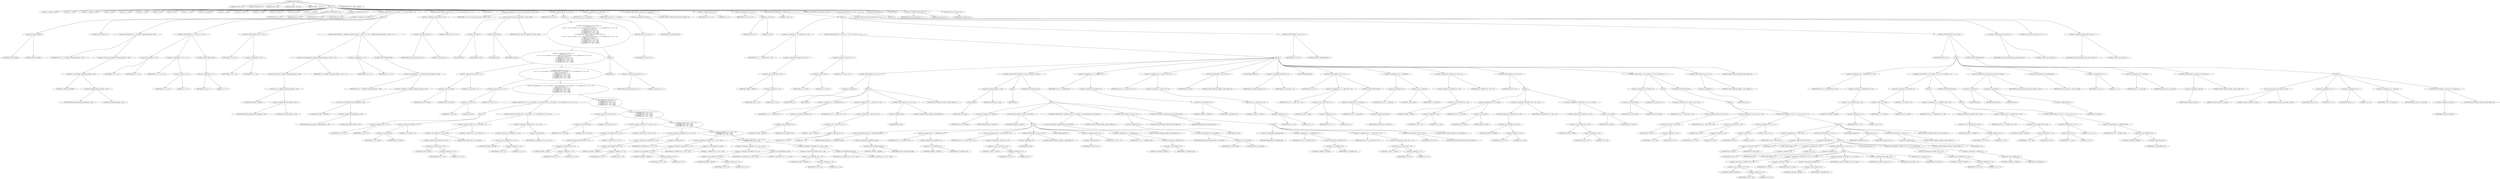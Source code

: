 digraph cache_insert {  
"1000117" [label = "(METHOD,cache_insert)" ]
"1000118" [label = "(PARAM,const char *a1)" ]
"1000119" [label = "(PARAM,_DWORD *a2)" ]
"1000120" [label = "(PARAM,time_t time1)" ]
"1000121" [label = "(PARAM,unsigned __int64 a4)" ]
"1000122" [label = "(PARAM,unsigned __int16 a5)" ]
"1000123" [label = "(BLOCK,,)" ]
"1000124" [label = "(LOCAL,v5: unsigned __int16)" ]
"1000125" [label = "(LOCAL,v10: __int16)" ]
"1000126" [label = "(LOCAL,v11: unsigned __int64)" ]
"1000127" [label = "(LOCAL,v12: bool)" ]
"1000128" [label = "(LOCAL,v13: __int64)" ]
"1000129" [label = "(LOCAL,v14: __int64)" ]
"1000130" [label = "(LOCAL,v15: int)" ]
"1000131" [label = "(LOCAL,v16: int)" ]
"1000132" [label = "(LOCAL,v17: __int16)" ]
"1000133" [label = "(LOCAL,v18: _QWORD *)" ]
"1000134" [label = "(LOCAL,v19: __int64)" ]
"1000135" [label = "(LOCAL,v20: __int64 *)" ]
"1000136" [label = "(LOCAL,v21: __int64)" ]
"1000137" [label = "(LOCAL,v23: __int64 *)" ]
"1000138" [label = "(LOCAL,v24: char *)" ]
"1000139" [label = "(LOCAL,v25: __int128)" ]
"1000140" [label = "(<operator>.assignment,v5 = a5)" ]
"1000141" [label = "(IDENTIFIER,v5,v5 = a5)" ]
"1000142" [label = "(IDENTIFIER,a5,v5 = a5)" ]
"1000143" [label = "(<operator>.assignment,v10 = a5)" ]
"1000144" [label = "(IDENTIFIER,v10,v10 = a5)" ]
"1000145" [label = "(IDENTIFIER,a5,v10 = a5)" ]
"1000146" [label = "(CONTROL_STRUCTURE,if ( (a5 & 0x980) != 0 ),if ( (a5 & 0x980) != 0 ))" ]
"1000147" [label = "(<operator>.notEquals,(a5 & 0x980) != 0)" ]
"1000148" [label = "(<operator>.and,a5 & 0x980)" ]
"1000149" [label = "(IDENTIFIER,a5,a5 & 0x980)" ]
"1000150" [label = "(LITERAL,0x980,a5 & 0x980)" ]
"1000151" [label = "(LITERAL,0,(a5 & 0x980) != 0)" ]
"1000152" [label = "(BLOCK,,)" ]
"1000153" [label = "(<operator>.assignment,v11 = *(_QWORD *)(dnsmasq_daemon + 456))" ]
"1000154" [label = "(IDENTIFIER,v11,v11 = *(_QWORD *)(dnsmasq_daemon + 456))" ]
"1000155" [label = "(<operator>.indirection,*(_QWORD *)(dnsmasq_daemon + 456))" ]
"1000156" [label = "(<operator>.cast,(_QWORD *)(dnsmasq_daemon + 456))" ]
"1000157" [label = "(UNKNOWN,_QWORD *,_QWORD *)" ]
"1000158" [label = "(<operator>.addition,dnsmasq_daemon + 456)" ]
"1000159" [label = "(IDENTIFIER,dnsmasq_daemon,dnsmasq_daemon + 456)" ]
"1000160" [label = "(LITERAL,456,dnsmasq_daemon + 456)" ]
"1000161" [label = "(CONTROL_STRUCTURE,if ( v11 < a4 ),if ( v11 < a4 ))" ]
"1000162" [label = "(<operator>.lessThan,v11 < a4)" ]
"1000163" [label = "(IDENTIFIER,v11,v11 < a4)" ]
"1000164" [label = "(IDENTIFIER,a4,v11 < a4)" ]
"1000165" [label = "(<operator>.assignment,v12 = v11 == 0)" ]
"1000166" [label = "(IDENTIFIER,v12,v12 = v11 == 0)" ]
"1000167" [label = "(<operator>.equals,v11 == 0)" ]
"1000168" [label = "(IDENTIFIER,v11,v11 == 0)" ]
"1000169" [label = "(LITERAL,0,v11 == 0)" ]
"1000170" [label = "(CONTROL_STRUCTURE,else,else)" ]
"1000171" [label = "(<operator>.assignment,v12 = 1)" ]
"1000172" [label = "(IDENTIFIER,v12,v12 = 1)" ]
"1000173" [label = "(LITERAL,1,v12 = 1)" ]
"1000174" [label = "(CONTROL_STRUCTURE,if ( v12 ),if ( v12 ))" ]
"1000175" [label = "(IDENTIFIER,v12,if ( v12 ))" ]
"1000176" [label = "(<operator>.assignment,v11 = a4)" ]
"1000177" [label = "(IDENTIFIER,v11,v11 = a4)" ]
"1000178" [label = "(IDENTIFIER,a4,v11 = a4)" ]
"1000179" [label = "(CONTROL_STRUCTURE,if ( *(_QWORD *)(dnsmasq_daemon + 448) <= v11 ),if ( *(_QWORD *)(dnsmasq_daemon + 448) <= v11 ))" ]
"1000180" [label = "(<operator>.lessEqualsThan,*(_QWORD *)(dnsmasq_daemon + 448) <= v11)" ]
"1000181" [label = "(<operator>.indirection,*(_QWORD *)(dnsmasq_daemon + 448))" ]
"1000182" [label = "(<operator>.cast,(_QWORD *)(dnsmasq_daemon + 448))" ]
"1000183" [label = "(UNKNOWN,_QWORD *,_QWORD *)" ]
"1000184" [label = "(<operator>.addition,dnsmasq_daemon + 448)" ]
"1000185" [label = "(IDENTIFIER,dnsmasq_daemon,dnsmasq_daemon + 448)" ]
"1000186" [label = "(LITERAL,448,dnsmasq_daemon + 448)" ]
"1000187" [label = "(IDENTIFIER,v11,*(_QWORD *)(dnsmasq_daemon + 448) <= v11)" ]
"1000188" [label = "(<operator>.assignment,a4 = v11)" ]
"1000189" [label = "(IDENTIFIER,a4,a4 = v11)" ]
"1000190" [label = "(IDENTIFIER,v11,a4 = v11)" ]
"1000191" [label = "(CONTROL_STRUCTURE,else,else)" ]
"1000192" [label = "(<operator>.assignment,a4 = *(_QWORD *)(dnsmasq_daemon + 448))" ]
"1000193" [label = "(IDENTIFIER,a4,a4 = *(_QWORD *)(dnsmasq_daemon + 448))" ]
"1000194" [label = "(<operator>.indirection,*(_QWORD *)(dnsmasq_daemon + 448))" ]
"1000195" [label = "(<operator>.cast,(_QWORD *)(dnsmasq_daemon + 448))" ]
"1000196" [label = "(UNKNOWN,_QWORD *,_QWORD *)" ]
"1000197" [label = "(<operator>.addition,dnsmasq_daemon + 448)" ]
"1000198" [label = "(IDENTIFIER,dnsmasq_daemon,dnsmasq_daemon + 448)" ]
"1000199" [label = "(LITERAL,448,dnsmasq_daemon + 448)" ]
"1000200" [label = "(CONTROL_STRUCTURE,if ( (insert_error & 1) != 0 ),if ( (insert_error & 1) != 0 ))" ]
"1000201" [label = "(<operator>.notEquals,(insert_error & 1) != 0)" ]
"1000202" [label = "(<operator>.and,insert_error & 1)" ]
"1000203" [label = "(IDENTIFIER,insert_error,insert_error & 1)" ]
"1000204" [label = "(LITERAL,1,insert_error & 1)" ]
"1000205" [label = "(LITERAL,0,(insert_error & 1) != 0)" ]
"1000206" [label = "(IDENTIFIER,L,)" ]
"1000207" [label = "(<operator>.assignment,v14 = cache_scan_free((int)a1, (int)a2, time1))" ]
"1000208" [label = "(IDENTIFIER,v14,v14 = cache_scan_free((int)a1, (int)a2, time1))" ]
"1000209" [label = "(cache_scan_free,cache_scan_free((int)a1, (int)a2, time1))" ]
"1000210" [label = "(<operator>.cast,(int)a1)" ]
"1000211" [label = "(UNKNOWN,int,int)" ]
"1000212" [label = "(IDENTIFIER,a1,(int)a1)" ]
"1000213" [label = "(<operator>.cast,(int)a2)" ]
"1000214" [label = "(UNKNOWN,int,int)" ]
"1000215" [label = "(IDENTIFIER,a2,(int)a2)" ]
"1000216" [label = "(IDENTIFIER,time1,cache_scan_free((int)a1, (int)a2, time1))" ]
"1000217" [label = "(CONTROL_STRUCTURE,if ( v14 ),if ( v14 ))" ]
"1000218" [label = "(IDENTIFIER,v14,if ( v14 ))" ]
"1000219" [label = "(BLOCK,,)" ]
"1000220" [label = "(CONTROL_STRUCTURE,if ( (v10 & 0x180) == 0\n      || (v10 & 8) == 0\n      || ((v13 = v14, (v10 & 0x80) == 0) || (*(_BYTE *)(v14 + 52) & 0x80) == 0 || *(_DWORD *)(v14 + 24) != *a2)\n      && ((v10 & 0x100) == 0\n       || (*(_BYTE *)(v14 + 53) & 1) == 0\n       || *(_DWORD *)(v14 + 24) != *a2\n       || *(_DWORD *)(v14 + 28) != a2[1]\n       || *(_DWORD *)(v14 + 32) != a2[2]\n       || *(_DWORD *)(v14 + 36) != a2[3]) ),if ( (v10 & 0x180) == 0\n      || (v10 & 8) == 0\n      || ((v13 = v14, (v10 & 0x80) == 0) || (*(_BYTE *)(v14 + 52) & 0x80) == 0 || *(_DWORD *)(v14 + 24) != *a2)\n      && ((v10 & 0x100) == 0\n       || (*(_BYTE *)(v14 + 53) & 1) == 0\n       || *(_DWORD *)(v14 + 24) != *a2\n       || *(_DWORD *)(v14 + 28) != a2[1]\n       || *(_DWORD *)(v14 + 32) != a2[2]\n       || *(_DWORD *)(v14 + 36) != a2[3]) ))" ]
"1000221" [label = "(<operator>.logicalOr,(v10 & 0x180) == 0\n      || (v10 & 8) == 0\n      || ((v13 = v14, (v10 & 0x80) == 0) || (*(_BYTE *)(v14 + 52) & 0x80) == 0 || *(_DWORD *)(v14 + 24) != *a2)\n      && ((v10 & 0x100) == 0\n       || (*(_BYTE *)(v14 + 53) & 1) == 0\n       || *(_DWORD *)(v14 + 24) != *a2\n       || *(_DWORD *)(v14 + 28) != a2[1]\n       || *(_DWORD *)(v14 + 32) != a2[2]\n       || *(_DWORD *)(v14 + 36) != a2[3]))" ]
"1000222" [label = "(<operator>.equals,(v10 & 0x180) == 0)" ]
"1000223" [label = "(<operator>.and,v10 & 0x180)" ]
"1000224" [label = "(IDENTIFIER,v10,v10 & 0x180)" ]
"1000225" [label = "(LITERAL,0x180,v10 & 0x180)" ]
"1000226" [label = "(LITERAL,0,(v10 & 0x180) == 0)" ]
"1000227" [label = "(<operator>.logicalOr,(v10 & 8) == 0\n      || ((v13 = v14, (v10 & 0x80) == 0) || (*(_BYTE *)(v14 + 52) & 0x80) == 0 || *(_DWORD *)(v14 + 24) != *a2)\n      && ((v10 & 0x100) == 0\n       || (*(_BYTE *)(v14 + 53) & 1) == 0\n       || *(_DWORD *)(v14 + 24) != *a2\n       || *(_DWORD *)(v14 + 28) != a2[1]\n       || *(_DWORD *)(v14 + 32) != a2[2]\n       || *(_DWORD *)(v14 + 36) != a2[3]))" ]
"1000228" [label = "(<operator>.equals,(v10 & 8) == 0)" ]
"1000229" [label = "(<operator>.and,v10 & 8)" ]
"1000230" [label = "(IDENTIFIER,v10,v10 & 8)" ]
"1000231" [label = "(LITERAL,8,v10 & 8)" ]
"1000232" [label = "(LITERAL,0,(v10 & 8) == 0)" ]
"1000233" [label = "(<operator>.logicalAnd,((v13 = v14, (v10 & 0x80) == 0) || (*(_BYTE *)(v14 + 52) & 0x80) == 0 || *(_DWORD *)(v14 + 24) != *a2)\n      && ((v10 & 0x100) == 0\n       || (*(_BYTE *)(v14 + 53) & 1) == 0\n       || *(_DWORD *)(v14 + 24) != *a2\n       || *(_DWORD *)(v14 + 28) != a2[1]\n       || *(_DWORD *)(v14 + 32) != a2[2]\n       || *(_DWORD *)(v14 + 36) != a2[3]))" ]
"1000234" [label = "(<operator>.logicalOr,(v13 = v14, (v10 & 0x80) == 0) || (*(_BYTE *)(v14 + 52) & 0x80) == 0 || *(_DWORD *)(v14 + 24) != *a2)" ]
"1000235" [label = "(BLOCK,,)" ]
"1000236" [label = "(<operator>.assignment,v13 = v14)" ]
"1000237" [label = "(IDENTIFIER,v13,v13 = v14)" ]
"1000238" [label = "(IDENTIFIER,v14,v13 = v14)" ]
"1000239" [label = "(<operator>.equals,(v10 & 0x80) == 0)" ]
"1000240" [label = "(<operator>.and,v10 & 0x80)" ]
"1000241" [label = "(IDENTIFIER,v10,v10 & 0x80)" ]
"1000242" [label = "(LITERAL,0x80,v10 & 0x80)" ]
"1000243" [label = "(LITERAL,0,(v10 & 0x80) == 0)" ]
"1000244" [label = "(<operator>.logicalOr,(*(_BYTE *)(v14 + 52) & 0x80) == 0 || *(_DWORD *)(v14 + 24) != *a2)" ]
"1000245" [label = "(<operator>.equals,(*(_BYTE *)(v14 + 52) & 0x80) == 0)" ]
"1000246" [label = "(<operator>.and,*(_BYTE *)(v14 + 52) & 0x80)" ]
"1000247" [label = "(<operator>.indirection,*(_BYTE *)(v14 + 52))" ]
"1000248" [label = "(<operator>.cast,(_BYTE *)(v14 + 52))" ]
"1000249" [label = "(UNKNOWN,_BYTE *,_BYTE *)" ]
"1000250" [label = "(<operator>.addition,v14 + 52)" ]
"1000251" [label = "(IDENTIFIER,v14,v14 + 52)" ]
"1000252" [label = "(LITERAL,52,v14 + 52)" ]
"1000253" [label = "(LITERAL,0x80,*(_BYTE *)(v14 + 52) & 0x80)" ]
"1000254" [label = "(LITERAL,0,(*(_BYTE *)(v14 + 52) & 0x80) == 0)" ]
"1000255" [label = "(<operator>.notEquals,*(_DWORD *)(v14 + 24) != *a2)" ]
"1000256" [label = "(<operator>.indirection,*(_DWORD *)(v14 + 24))" ]
"1000257" [label = "(<operator>.cast,(_DWORD *)(v14 + 24))" ]
"1000258" [label = "(UNKNOWN,_DWORD *,_DWORD *)" ]
"1000259" [label = "(<operator>.addition,v14 + 24)" ]
"1000260" [label = "(IDENTIFIER,v14,v14 + 24)" ]
"1000261" [label = "(LITERAL,24,v14 + 24)" ]
"1000262" [label = "(<operator>.indirection,*a2)" ]
"1000263" [label = "(IDENTIFIER,a2,*(_DWORD *)(v14 + 24) != *a2)" ]
"1000264" [label = "(<operator>.logicalOr,(v10 & 0x100) == 0\n       || (*(_BYTE *)(v14 + 53) & 1) == 0\n       || *(_DWORD *)(v14 + 24) != *a2\n       || *(_DWORD *)(v14 + 28) != a2[1]\n       || *(_DWORD *)(v14 + 32) != a2[2]\n       || *(_DWORD *)(v14 + 36) != a2[3])" ]
"1000265" [label = "(<operator>.equals,(v10 & 0x100) == 0)" ]
"1000266" [label = "(<operator>.and,v10 & 0x100)" ]
"1000267" [label = "(IDENTIFIER,v10,v10 & 0x100)" ]
"1000268" [label = "(LITERAL,0x100,v10 & 0x100)" ]
"1000269" [label = "(LITERAL,0,(v10 & 0x100) == 0)" ]
"1000270" [label = "(<operator>.logicalOr,(*(_BYTE *)(v14 + 53) & 1) == 0\n       || *(_DWORD *)(v14 + 24) != *a2\n       || *(_DWORD *)(v14 + 28) != a2[1]\n       || *(_DWORD *)(v14 + 32) != a2[2]\n       || *(_DWORD *)(v14 + 36) != a2[3])" ]
"1000271" [label = "(<operator>.equals,(*(_BYTE *)(v14 + 53) & 1) == 0)" ]
"1000272" [label = "(<operator>.and,*(_BYTE *)(v14 + 53) & 1)" ]
"1000273" [label = "(<operator>.indirection,*(_BYTE *)(v14 + 53))" ]
"1000274" [label = "(<operator>.cast,(_BYTE *)(v14 + 53))" ]
"1000275" [label = "(UNKNOWN,_BYTE *,_BYTE *)" ]
"1000276" [label = "(<operator>.addition,v14 + 53)" ]
"1000277" [label = "(IDENTIFIER,v14,v14 + 53)" ]
"1000278" [label = "(LITERAL,53,v14 + 53)" ]
"1000279" [label = "(LITERAL,1,*(_BYTE *)(v14 + 53) & 1)" ]
"1000280" [label = "(LITERAL,0,(*(_BYTE *)(v14 + 53) & 1) == 0)" ]
"1000281" [label = "(<operator>.logicalOr,*(_DWORD *)(v14 + 24) != *a2\n       || *(_DWORD *)(v14 + 28) != a2[1]\n       || *(_DWORD *)(v14 + 32) != a2[2]\n       || *(_DWORD *)(v14 + 36) != a2[3])" ]
"1000282" [label = "(<operator>.notEquals,*(_DWORD *)(v14 + 24) != *a2)" ]
"1000283" [label = "(<operator>.indirection,*(_DWORD *)(v14 + 24))" ]
"1000284" [label = "(<operator>.cast,(_DWORD *)(v14 + 24))" ]
"1000285" [label = "(UNKNOWN,_DWORD *,_DWORD *)" ]
"1000286" [label = "(<operator>.addition,v14 + 24)" ]
"1000287" [label = "(IDENTIFIER,v14,v14 + 24)" ]
"1000288" [label = "(LITERAL,24,v14 + 24)" ]
"1000289" [label = "(<operator>.indirection,*a2)" ]
"1000290" [label = "(IDENTIFIER,a2,*(_DWORD *)(v14 + 24) != *a2)" ]
"1000291" [label = "(<operator>.logicalOr,*(_DWORD *)(v14 + 28) != a2[1]\n       || *(_DWORD *)(v14 + 32) != a2[2]\n       || *(_DWORD *)(v14 + 36) != a2[3])" ]
"1000292" [label = "(<operator>.notEquals,*(_DWORD *)(v14 + 28) != a2[1])" ]
"1000293" [label = "(<operator>.indirection,*(_DWORD *)(v14 + 28))" ]
"1000294" [label = "(<operator>.cast,(_DWORD *)(v14 + 28))" ]
"1000295" [label = "(UNKNOWN,_DWORD *,_DWORD *)" ]
"1000296" [label = "(<operator>.addition,v14 + 28)" ]
"1000297" [label = "(IDENTIFIER,v14,v14 + 28)" ]
"1000298" [label = "(LITERAL,28,v14 + 28)" ]
"1000299" [label = "(<operator>.indirectIndexAccess,a2[1])" ]
"1000300" [label = "(IDENTIFIER,a2,*(_DWORD *)(v14 + 28) != a2[1])" ]
"1000301" [label = "(LITERAL,1,*(_DWORD *)(v14 + 28) != a2[1])" ]
"1000302" [label = "(<operator>.logicalOr,*(_DWORD *)(v14 + 32) != a2[2]\n       || *(_DWORD *)(v14 + 36) != a2[3])" ]
"1000303" [label = "(<operator>.notEquals,*(_DWORD *)(v14 + 32) != a2[2])" ]
"1000304" [label = "(<operator>.indirection,*(_DWORD *)(v14 + 32))" ]
"1000305" [label = "(<operator>.cast,(_DWORD *)(v14 + 32))" ]
"1000306" [label = "(UNKNOWN,_DWORD *,_DWORD *)" ]
"1000307" [label = "(<operator>.addition,v14 + 32)" ]
"1000308" [label = "(IDENTIFIER,v14,v14 + 32)" ]
"1000309" [label = "(LITERAL,32,v14 + 32)" ]
"1000310" [label = "(<operator>.indirectIndexAccess,a2[2])" ]
"1000311" [label = "(IDENTIFIER,a2,*(_DWORD *)(v14 + 32) != a2[2])" ]
"1000312" [label = "(LITERAL,2,*(_DWORD *)(v14 + 32) != a2[2])" ]
"1000313" [label = "(<operator>.notEquals,*(_DWORD *)(v14 + 36) != a2[3])" ]
"1000314" [label = "(<operator>.indirection,*(_DWORD *)(v14 + 36))" ]
"1000315" [label = "(<operator>.cast,(_DWORD *)(v14 + 36))" ]
"1000316" [label = "(UNKNOWN,_DWORD *,_DWORD *)" ]
"1000317" [label = "(<operator>.addition,v14 + 36)" ]
"1000318" [label = "(IDENTIFIER,v14,v14 + 36)" ]
"1000319" [label = "(LITERAL,36,v14 + 36)" ]
"1000320" [label = "(<operator>.indirectIndexAccess,a2[3])" ]
"1000321" [label = "(IDENTIFIER,a2,*(_DWORD *)(v14 + 36) != a2[3])" ]
"1000322" [label = "(LITERAL,3,*(_DWORD *)(v14 + 36) != a2[3])" ]
"1000323" [label = "(BLOCK,,)" ]
"1000324" [label = "(IDENTIFIER,L,)" ]
"1000325" [label = "(<operator>.assignment,insert_error = 1)" ]
"1000326" [label = "(IDENTIFIER,insert_error,insert_error = 1)" ]
"1000327" [label = "(LITERAL,1,insert_error = 1)" ]
"1000328" [label = "(RETURN,return v13;,return v13;)" ]
"1000329" [label = "(IDENTIFIER,v13,return v13;)" ]
"1000330" [label = "(<operator>.assignment,v13 = cache_tail)" ]
"1000331" [label = "(IDENTIFIER,v13,v13 = cache_tail)" ]
"1000332" [label = "(IDENTIFIER,cache_tail,v13 = cache_tail)" ]
"1000333" [label = "(CONTROL_STRUCTURE,if ( !cache_tail ),if ( !cache_tail ))" ]
"1000334" [label = "(<operator>.logicalNot,!cache_tail)" ]
"1000335" [label = "(IDENTIFIER,cache_tail,!cache_tail)" ]
"1000336" [label = "(CONTROL_STRUCTURE,goto LABEL_46;,goto LABEL_46;)" ]
"1000337" [label = "(<operator>.assignment,v15 = 0)" ]
"1000338" [label = "(IDENTIFIER,v15,v15 = 0)" ]
"1000339" [label = "(LITERAL,0,v15 = 0)" ]
"1000340" [label = "(<operator>.assignment,v16 = v5 & 4)" ]
"1000341" [label = "(IDENTIFIER,v16,v16 = v5 & 4)" ]
"1000342" [label = "(<operator>.and,v5 & 4)" ]
"1000343" [label = "(IDENTIFIER,v5,v5 & 4)" ]
"1000344" [label = "(LITERAL,4,v5 & 4)" ]
"1000345" [label = "(CONTROL_STRUCTURE,while ( 1 ),while ( 1 ))" ]
"1000346" [label = "(LITERAL,1,while ( 1 ))" ]
"1000347" [label = "(BLOCK,,)" ]
"1000348" [label = "(<operator>.assignment,v17 = *(_WORD *)(v13 + 52))" ]
"1000349" [label = "(IDENTIFIER,v17,v17 = *(_WORD *)(v13 + 52))" ]
"1000350" [label = "(<operator>.indirection,*(_WORD *)(v13 + 52))" ]
"1000351" [label = "(<operator>.cast,(_WORD *)(v13 + 52))" ]
"1000352" [label = "(UNKNOWN,_WORD *,_WORD *)" ]
"1000353" [label = "(<operator>.addition,v13 + 52)" ]
"1000354" [label = "(IDENTIFIER,v13,v13 + 52)" ]
"1000355" [label = "(LITERAL,52,v13 + 52)" ]
"1000356" [label = "(CONTROL_STRUCTURE,if ( (v17 & 0xC) == 0 ),if ( (v17 & 0xC) == 0 ))" ]
"1000357" [label = "(<operator>.equals,(v17 & 0xC) == 0)" ]
"1000358" [label = "(<operator>.and,v17 & 0xC)" ]
"1000359" [label = "(IDENTIFIER,v17,v17 & 0xC)" ]
"1000360" [label = "(LITERAL,0xC,v17 & 0xC)" ]
"1000361" [label = "(LITERAL,0,(v17 & 0xC) == 0)" ]
"1000362" [label = "(BLOCK,,)" ]
"1000363" [label = "(CONTROL_STRUCTURE,if ( !a1 ),if ( !a1 ))" ]
"1000364" [label = "(<operator>.logicalNot,!a1)" ]
"1000365" [label = "(IDENTIFIER,a1,!a1)" ]
"1000366" [label = "(BLOCK,,)" ]
"1000367" [label = "(IDENTIFIER,L,)" ]
"1000368" [label = "(<operator>.assignment,v21 = *(_QWORD *)v13)" ]
"1000369" [label = "(IDENTIFIER,v21,v21 = *(_QWORD *)v13)" ]
"1000370" [label = "(<operator>.indirection,*(_QWORD *)v13)" ]
"1000371" [label = "(<operator>.cast,(_QWORD *)v13)" ]
"1000372" [label = "(UNKNOWN,_QWORD *,_QWORD *)" ]
"1000373" [label = "(IDENTIFIER,v13,(_QWORD *)v13)" ]
"1000374" [label = "(<operator>.assignment,v20 = *(__int64 **)(v13 + 8))" ]
"1000375" [label = "(IDENTIFIER,v20,v20 = *(__int64 **)(v13 + 8))" ]
"1000376" [label = "(<operator>.indirection,*(__int64 **)(v13 + 8))" ]
"1000377" [label = "(<operator>.cast,(__int64 **)(v13 + 8))" ]
"1000378" [label = "(UNKNOWN,__int64 **,__int64 **)" ]
"1000379" [label = "(<operator>.addition,v13 + 8)" ]
"1000380" [label = "(IDENTIFIER,v13,v13 + 8)" ]
"1000381" [label = "(LITERAL,8,v13 + 8)" ]
"1000382" [label = "(CONTROL_STRUCTURE,if ( !v20 ),if ( !v20 ))" ]
"1000383" [label = "(<operator>.logicalNot,!v20)" ]
"1000384" [label = "(IDENTIFIER,v20,!v20)" ]
"1000385" [label = "(CONTROL_STRUCTURE,goto LABEL_57;,goto LABEL_57;)" ]
"1000386" [label = "(CONTROL_STRUCTURE,goto LABEL_52;,goto LABEL_52;)" ]
"1000387" [label = "(CONTROL_STRUCTURE,if ( strlen(a1) < 0x32 ),if ( strlen(a1) < 0x32 ))" ]
"1000388" [label = "(<operator>.lessThan,strlen(a1) < 0x32)" ]
"1000389" [label = "(strlen,strlen(a1))" ]
"1000390" [label = "(IDENTIFIER,a1,strlen(a1))" ]
"1000391" [label = "(LITERAL,0x32,strlen(a1) < 0x32)" ]
"1000392" [label = "(BLOCK,,)" ]
"1000393" [label = "(IDENTIFIER,L,)" ]
"1000394" [label = "(CONTROL_STRUCTURE,else,else)" ]
"1000395" [label = "(BLOCK,,)" ]
"1000396" [label = "(<operator>.assignment,v19 = big_free)" ]
"1000397" [label = "(IDENTIFIER,v19,v19 = big_free)" ]
"1000398" [label = "(IDENTIFIER,big_free,v19 = big_free)" ]
"1000399" [label = "(CONTROL_STRUCTURE,if ( big_free ),if ( big_free ))" ]
"1000400" [label = "(IDENTIFIER,big_free,if ( big_free ))" ]
"1000401" [label = "(BLOCK,,)" ]
"1000402" [label = "(<operator>.assignment,big_free = *(_QWORD *)big_free)" ]
"1000403" [label = "(IDENTIFIER,big_free,big_free = *(_QWORD *)big_free)" ]
"1000404" [label = "(<operator>.indirection,*(_QWORD *)big_free)" ]
"1000405" [label = "(<operator>.cast,(_QWORD *)big_free)" ]
"1000406" [label = "(UNKNOWN,_QWORD *,_QWORD *)" ]
"1000407" [label = "(IDENTIFIER,big_free,(_QWORD *)big_free)" ]
"1000408" [label = "(<operator>.assignment,v21 = *(_QWORD *)v13)" ]
"1000409" [label = "(IDENTIFIER,v21,v21 = *(_QWORD *)v13)" ]
"1000410" [label = "(<operator>.indirection,*(_QWORD *)v13)" ]
"1000411" [label = "(<operator>.cast,(_QWORD *)v13)" ]
"1000412" [label = "(UNKNOWN,_QWORD *,_QWORD *)" ]
"1000413" [label = "(IDENTIFIER,v13,(_QWORD *)v13)" ]
"1000414" [label = "(<operator>.assignment,v20 = *(__int64 **)(v13 + 8))" ]
"1000415" [label = "(IDENTIFIER,v20,v20 = *(__int64 **)(v13 + 8))" ]
"1000416" [label = "(<operator>.indirection,*(__int64 **)(v13 + 8))" ]
"1000417" [label = "(<operator>.cast,(__int64 **)(v13 + 8))" ]
"1000418" [label = "(UNKNOWN,__int64 **,__int64 **)" ]
"1000419" [label = "(<operator>.addition,v13 + 8)" ]
"1000420" [label = "(IDENTIFIER,v13,v13 + 8)" ]
"1000421" [label = "(LITERAL,8,v13 + 8)" ]
"1000422" [label = "(CONTROL_STRUCTURE,if ( !v20 ),if ( !v20 ))" ]
"1000423" [label = "(<operator>.logicalNot,!v20)" ]
"1000424" [label = "(IDENTIFIER,v20,!v20)" ]
"1000425" [label = "(CONTROL_STRUCTURE,goto LABEL_57;,goto LABEL_57;)" ]
"1000426" [label = "(JUMP_TARGET,LABEL_52)" ]
"1000427" [label = "(<operator>.assignment,*v20 = v21)" ]
"1000428" [label = "(<operator>.indirection,*v20)" ]
"1000429" [label = "(IDENTIFIER,v20,*v20 = v21)" ]
"1000430" [label = "(IDENTIFIER,v21,*v20 = v21)" ]
"1000431" [label = "(<operator>.assignment,v21 = *(_QWORD *)v13)" ]
"1000432" [label = "(IDENTIFIER,v21,v21 = *(_QWORD *)v13)" ]
"1000433" [label = "(<operator>.indirection,*(_QWORD *)v13)" ]
"1000434" [label = "(<operator>.cast,(_QWORD *)v13)" ]
"1000435" [label = "(UNKNOWN,_QWORD *,_QWORD *)" ]
"1000436" [label = "(IDENTIFIER,v13,(_QWORD *)v13)" ]
"1000437" [label = "(CONTROL_STRUCTURE,goto LABEL_58;,goto LABEL_58;)" ]
"1000438" [label = "(CONTROL_STRUCTURE,if ( !(bignames_left | v10 & 0x5000) ),if ( !(bignames_left | v10 & 0x5000) ))" ]
"1000439" [label = "(<operator>.logicalNot,!(bignames_left | v10 & 0x5000))" ]
"1000440" [label = "(<operator>.or,bignames_left | v10 & 0x5000)" ]
"1000441" [label = "(IDENTIFIER,bignames_left,bignames_left | v10 & 0x5000)" ]
"1000442" [label = "(<operator>.and,v10 & 0x5000)" ]
"1000443" [label = "(IDENTIFIER,v10,v10 & 0x5000)" ]
"1000444" [label = "(LITERAL,0x5000,v10 & 0x5000)" ]
"1000445" [label = "(CONTROL_STRUCTURE,goto LABEL_46;,goto LABEL_46;)" ]
"1000446" [label = "(CONTROL_STRUCTURE,if ( !v19 ),if ( !v19 ))" ]
"1000447" [label = "(<operator>.logicalNot,!v19)" ]
"1000448" [label = "(IDENTIFIER,v19,!v19)" ]
"1000449" [label = "(CONTROL_STRUCTURE,goto LABEL_46;,goto LABEL_46;)" ]
"1000450" [label = "(CONTROL_STRUCTURE,if ( bignames_left ),if ( bignames_left ))" ]
"1000451" [label = "(IDENTIFIER,bignames_left,if ( bignames_left ))" ]
"1000452" [label = "(BLOCK,,)" ]
"1000453" [label = "(<operator>.preDecrement,--bignames_left)" ]
"1000454" [label = "(IDENTIFIER,bignames_left,--bignames_left)" ]
"1000455" [label = "(<operator>.assignment,v21 = *(_QWORD *)v13)" ]
"1000456" [label = "(IDENTIFIER,v21,v21 = *(_QWORD *)v13)" ]
"1000457" [label = "(<operator>.indirection,*(_QWORD *)v13)" ]
"1000458" [label = "(<operator>.cast,(_QWORD *)v13)" ]
"1000459" [label = "(UNKNOWN,_QWORD *,_QWORD *)" ]
"1000460" [label = "(IDENTIFIER,v13,(_QWORD *)v13)" ]
"1000461" [label = "(<operator>.assignment,v20 = *(__int64 **)(v13 + 8))" ]
"1000462" [label = "(IDENTIFIER,v20,v20 = *(__int64 **)(v13 + 8))" ]
"1000463" [label = "(<operator>.indirection,*(__int64 **)(v13 + 8))" ]
"1000464" [label = "(<operator>.cast,(__int64 **)(v13 + 8))" ]
"1000465" [label = "(UNKNOWN,__int64 **,__int64 **)" ]
"1000466" [label = "(<operator>.addition,v13 + 8)" ]
"1000467" [label = "(IDENTIFIER,v13,v13 + 8)" ]
"1000468" [label = "(LITERAL,8,v13 + 8)" ]
"1000469" [label = "(CONTROL_STRUCTURE,if ( v20 ),if ( v20 ))" ]
"1000470" [label = "(IDENTIFIER,v20,if ( v20 ))" ]
"1000471" [label = "(CONTROL_STRUCTURE,goto LABEL_52;,goto LABEL_52;)" ]
"1000472" [label = "(CONTROL_STRUCTURE,goto LABEL_57;,goto LABEL_57;)" ]
"1000473" [label = "(<operator>.assignment,v21 = *(_QWORD *)v13)" ]
"1000474" [label = "(IDENTIFIER,v21,v21 = *(_QWORD *)v13)" ]
"1000475" [label = "(<operator>.indirection,*(_QWORD *)v13)" ]
"1000476" [label = "(<operator>.cast,(_QWORD *)v13)" ]
"1000477" [label = "(UNKNOWN,_QWORD *,_QWORD *)" ]
"1000478" [label = "(IDENTIFIER,v13,(_QWORD *)v13)" ]
"1000479" [label = "(<operator>.assignment,v20 = *(__int64 **)(v13 + 8))" ]
"1000480" [label = "(IDENTIFIER,v20,v20 = *(__int64 **)(v13 + 8))" ]
"1000481" [label = "(<operator>.indirection,*(__int64 **)(v13 + 8))" ]
"1000482" [label = "(<operator>.cast,(__int64 **)(v13 + 8))" ]
"1000483" [label = "(UNKNOWN,__int64 **,__int64 **)" ]
"1000484" [label = "(<operator>.addition,v13 + 8)" ]
"1000485" [label = "(IDENTIFIER,v13,v13 + 8)" ]
"1000486" [label = "(LITERAL,8,v13 + 8)" ]
"1000487" [label = "(CONTROL_STRUCTURE,if ( v20 ),if ( v20 ))" ]
"1000488" [label = "(IDENTIFIER,v20,if ( v20 ))" ]
"1000489" [label = "(CONTROL_STRUCTURE,goto LABEL_52;,goto LABEL_52;)" ]
"1000490" [label = "(JUMP_TARGET,LABEL_57)" ]
"1000491" [label = "(<operator>.assignment,cache_head = v21)" ]
"1000492" [label = "(IDENTIFIER,cache_head,cache_head = v21)" ]
"1000493" [label = "(IDENTIFIER,v21,cache_head = v21)" ]
"1000494" [label = "(JUMP_TARGET,LABEL_58)" ]
"1000495" [label = "(CONTROL_STRUCTURE,if ( v21 ),if ( v21 ))" ]
"1000496" [label = "(IDENTIFIER,v21,if ( v21 ))" ]
"1000497" [label = "(<operator>.assignment,v23 = (__int64 *)(v21 + 8))" ]
"1000498" [label = "(IDENTIFIER,v23,v23 = (__int64 *)(v21 + 8))" ]
"1000499" [label = "(<operator>.cast,(__int64 *)(v21 + 8))" ]
"1000500" [label = "(UNKNOWN,__int64 *,__int64 *)" ]
"1000501" [label = "(<operator>.addition,v21 + 8)" ]
"1000502" [label = "(IDENTIFIER,v21,v21 + 8)" ]
"1000503" [label = "(LITERAL,8,v21 + 8)" ]
"1000504" [label = "(CONTROL_STRUCTURE,else,else)" ]
"1000505" [label = "(<operator>.assignment,v23 = &cache_tail)" ]
"1000506" [label = "(IDENTIFIER,v23,v23 = &cache_tail)" ]
"1000507" [label = "(<operator>.addressOf,&cache_tail)" ]
"1000508" [label = "(IDENTIFIER,cache_tail,v23 = &cache_tail)" ]
"1000509" [label = "(<operator>.assignment,*v23 = (__int64)v20)" ]
"1000510" [label = "(<operator>.indirection,*v23)" ]
"1000511" [label = "(IDENTIFIER,v23,*v23 = (__int64)v20)" ]
"1000512" [label = "(<operator>.cast,(__int64)v20)" ]
"1000513" [label = "(UNKNOWN,__int64,__int64)" ]
"1000514" [label = "(IDENTIFIER,v20,(__int64)v20)" ]
"1000515" [label = "(<operator>.assignment,*(_WORD *)(v13 + 52) = v5)" ]
"1000516" [label = "(<operator>.indirection,*(_WORD *)(v13 + 52))" ]
"1000517" [label = "(<operator>.cast,(_WORD *)(v13 + 52))" ]
"1000518" [label = "(UNKNOWN,_WORD *,_WORD *)" ]
"1000519" [label = "(<operator>.addition,v13 + 52)" ]
"1000520" [label = "(IDENTIFIER,v13,v13 + 52)" ]
"1000521" [label = "(LITERAL,52,v13 + 52)" ]
"1000522" [label = "(IDENTIFIER,v5,*(_WORD *)(v13 + 52) = v5)" ]
"1000523" [label = "(CONTROL_STRUCTURE,if ( v19 ),if ( v19 ))" ]
"1000524" [label = "(IDENTIFIER,v19,if ( v19 ))" ]
"1000525" [label = "(BLOCK,,)" ]
"1000526" [label = "(<operator>.assignment,v10 = v5 | 0x200)" ]
"1000527" [label = "(IDENTIFIER,v10,v10 = v5 | 0x200)" ]
"1000528" [label = "(<operator>.or,v5 | 0x200)" ]
"1000529" [label = "(IDENTIFIER,v5,v5 | 0x200)" ]
"1000530" [label = "(LITERAL,0x200,v5 | 0x200)" ]
"1000531" [label = "(<operator>.assignment,*(_QWORD *)(v13 + 56) = v19)" ]
"1000532" [label = "(<operator>.indirection,*(_QWORD *)(v13 + 56))" ]
"1000533" [label = "(<operator>.cast,(_QWORD *)(v13 + 56))" ]
"1000534" [label = "(UNKNOWN,_QWORD *,_QWORD *)" ]
"1000535" [label = "(<operator>.addition,v13 + 56)" ]
"1000536" [label = "(IDENTIFIER,v13,v13 + 56)" ]
"1000537" [label = "(LITERAL,56,v13 + 56)" ]
"1000538" [label = "(IDENTIFIER,v19,*(_QWORD *)(v13 + 56) = v19)" ]
"1000539" [label = "(<operator>.assignment,*(_WORD *)(v13 + 52) = v5 | 0x200)" ]
"1000540" [label = "(<operator>.indirection,*(_WORD *)(v13 + 52))" ]
"1000541" [label = "(<operator>.cast,(_WORD *)(v13 + 52))" ]
"1000542" [label = "(UNKNOWN,_WORD *,_WORD *)" ]
"1000543" [label = "(<operator>.addition,v13 + 52)" ]
"1000544" [label = "(IDENTIFIER,v13,v13 + 52)" ]
"1000545" [label = "(LITERAL,52,v13 + 52)" ]
"1000546" [label = "(<operator>.or,v5 | 0x200)" ]
"1000547" [label = "(IDENTIFIER,v5,v5 | 0x200)" ]
"1000548" [label = "(LITERAL,0x200,v5 | 0x200)" ]
"1000549" [label = "(CONTROL_STRUCTURE,if ( (v10 & 0x200) != 0 ),if ( (v10 & 0x200) != 0 ))" ]
"1000550" [label = "(<operator>.notEquals,(v10 & 0x200) != 0)" ]
"1000551" [label = "(<operator>.and,v10 & 0x200)" ]
"1000552" [label = "(IDENTIFIER,v10,v10 & 0x200)" ]
"1000553" [label = "(LITERAL,0x200,v10 & 0x200)" ]
"1000554" [label = "(LITERAL,0,(v10 & 0x200) != 0)" ]
"1000555" [label = "(BLOCK,,)" ]
"1000556" [label = "(<operator>.assignment,v24 = *(char **)(v13 + 56))" ]
"1000557" [label = "(IDENTIFIER,v24,v24 = *(char **)(v13 + 56))" ]
"1000558" [label = "(<operator>.indirection,*(char **)(v13 + 56))" ]
"1000559" [label = "(<operator>.cast,(char **)(v13 + 56))" ]
"1000560" [label = "(UNKNOWN,char **,char **)" ]
"1000561" [label = "(<operator>.addition,v13 + 56)" ]
"1000562" [label = "(IDENTIFIER,v13,v13 + 56)" ]
"1000563" [label = "(LITERAL,56,v13 + 56)" ]
"1000564" [label = "(CONTROL_STRUCTURE,else,else)" ]
"1000565" [label = "(BLOCK,,)" ]
"1000566" [label = "(<operator>.assignment,v24 = (char *)(v13 + 56))" ]
"1000567" [label = "(IDENTIFIER,v24,v24 = (char *)(v13 + 56))" ]
"1000568" [label = "(<operator>.cast,(char *)(v13 + 56))" ]
"1000569" [label = "(UNKNOWN,char *,char *)" ]
"1000570" [label = "(<operator>.addition,v13 + 56)" ]
"1000571" [label = "(IDENTIFIER,v13,v13 + 56)" ]
"1000572" [label = "(LITERAL,56,v13 + 56)" ]
"1000573" [label = "(CONTROL_STRUCTURE,if ( (v10 & 2) != 0 ),if ( (v10 & 2) != 0 ))" ]
"1000574" [label = "(<operator>.notEquals,(v10 & 2) != 0)" ]
"1000575" [label = "(<operator>.and,v10 & 2)" ]
"1000576" [label = "(IDENTIFIER,v10,v10 & 2)" ]
"1000577" [label = "(LITERAL,2,v10 & 2)" ]
"1000578" [label = "(LITERAL,0,(v10 & 2) != 0)" ]
"1000579" [label = "(BLOCK,,)" ]
"1000580" [label = "(<operator>.assignment,v24 = *(char **)v24)" ]
"1000581" [label = "(IDENTIFIER,v24,v24 = *(char **)v24)" ]
"1000582" [label = "(<operator>.indirection,*(char **)v24)" ]
"1000583" [label = "(<operator>.cast,(char **)v24)" ]
"1000584" [label = "(UNKNOWN,char **,char **)" ]
"1000585" [label = "(IDENTIFIER,v24,(char **)v24)" ]
"1000586" [label = "(CONTROL_STRUCTURE,if ( !a1 ),if ( !a1 ))" ]
"1000587" [label = "(<operator>.logicalNot,!a1)" ]
"1000588" [label = "(IDENTIFIER,a1,!a1)" ]
"1000589" [label = "(BLOCK,,)" ]
"1000590" [label = "(JUMP_TARGET,LABEL_71)" ]
"1000591" [label = "(<operator>.assignment,*v24 = 0)" ]
"1000592" [label = "(<operator>.indirection,*v24)" ]
"1000593" [label = "(IDENTIFIER,v24,*v24 = 0)" ]
"1000594" [label = "(LITERAL,0,*v24 = 0)" ]
"1000595" [label = "(CONTROL_STRUCTURE,if ( !a2 ),if ( !a2 ))" ]
"1000596" [label = "(<operator>.logicalNot,!a2)" ]
"1000597" [label = "(IDENTIFIER,a2,!a2)" ]
"1000598" [label = "(BLOCK,,)" ]
"1000599" [label = "(JUMP_TARGET,LABEL_73)" ]
"1000600" [label = "(<operator>.assignment,*(_QWORD *)(v13 + 40) = a4 + time1)" ]
"1000601" [label = "(<operator>.indirection,*(_QWORD *)(v13 + 40))" ]
"1000602" [label = "(<operator>.cast,(_QWORD *)(v13 + 40))" ]
"1000603" [label = "(UNKNOWN,_QWORD *,_QWORD *)" ]
"1000604" [label = "(<operator>.addition,v13 + 40)" ]
"1000605" [label = "(IDENTIFIER,v13,v13 + 40)" ]
"1000606" [label = "(LITERAL,40,v13 + 40)" ]
"1000607" [label = "(<operator>.addition,a4 + time1)" ]
"1000608" [label = "(IDENTIFIER,a4,a4 + time1)" ]
"1000609" [label = "(IDENTIFIER,time1,a4 + time1)" ]
"1000610" [label = "(<operator>.assignment,*(_QWORD *)v13 = new_chain)" ]
"1000611" [label = "(<operator>.indirection,*(_QWORD *)v13)" ]
"1000612" [label = "(<operator>.cast,(_QWORD *)v13)" ]
"1000613" [label = "(UNKNOWN,_QWORD *,_QWORD *)" ]
"1000614" [label = "(IDENTIFIER,v13,(_QWORD *)v13)" ]
"1000615" [label = "(IDENTIFIER,new_chain,*(_QWORD *)v13 = new_chain)" ]
"1000616" [label = "(<operator>.assignment,new_chain = v13)" ]
"1000617" [label = "(IDENTIFIER,new_chain,new_chain = v13)" ]
"1000618" [label = "(IDENTIFIER,v13,new_chain = v13)" ]
"1000619" [label = "(RETURN,return v13;,return v13;)" ]
"1000620" [label = "(IDENTIFIER,v13,return v13;)" ]
"1000621" [label = "(JUMP_TARGET,LABEL_72)" ]
"1000622" [label = "(<operator>.assignment,*(_OWORD *)(v13 + 24) = *(_OWORD *)a2)" ]
"1000623" [label = "(<operator>.indirection,*(_OWORD *)(v13 + 24))" ]
"1000624" [label = "(<operator>.cast,(_OWORD *)(v13 + 24))" ]
"1000625" [label = "(UNKNOWN,_OWORD *,_OWORD *)" ]
"1000626" [label = "(<operator>.addition,v13 + 24)" ]
"1000627" [label = "(IDENTIFIER,v13,v13 + 24)" ]
"1000628" [label = "(LITERAL,24,v13 + 24)" ]
"1000629" [label = "(<operator>.indirection,*(_OWORD *)a2)" ]
"1000630" [label = "(<operator>.cast,(_OWORD *)a2)" ]
"1000631" [label = "(UNKNOWN,_OWORD *,_OWORD *)" ]
"1000632" [label = "(IDENTIFIER,a2,(_OWORD *)a2)" ]
"1000633" [label = "(CONTROL_STRUCTURE,goto LABEL_73;,goto LABEL_73;)" ]
"1000634" [label = "(JUMP_TARGET,LABEL_69)" ]
"1000635" [label = "(strcpy,strcpy(v24, a1))" ]
"1000636" [label = "(IDENTIFIER,v24,strcpy(v24, a1))" ]
"1000637" [label = "(IDENTIFIER,a1,strcpy(v24, a1))" ]
"1000638" [label = "(CONTROL_STRUCTURE,if ( !a2 ),if ( !a2 ))" ]
"1000639" [label = "(<operator>.logicalNot,!a2)" ]
"1000640" [label = "(IDENTIFIER,a2,!a2)" ]
"1000641" [label = "(CONTROL_STRUCTURE,goto LABEL_73;,goto LABEL_73;)" ]
"1000642" [label = "(CONTROL_STRUCTURE,goto LABEL_72;,goto LABEL_72;)" ]
"1000643" [label = "(CONTROL_STRUCTURE,if ( !a1 ),if ( !a1 ))" ]
"1000644" [label = "(<operator>.logicalNot,!a1)" ]
"1000645" [label = "(IDENTIFIER,a1,!a1)" ]
"1000646" [label = "(CONTROL_STRUCTURE,goto LABEL_71;,goto LABEL_71;)" ]
"1000647" [label = "(CONTROL_STRUCTURE,goto LABEL_69;,goto LABEL_69;)" ]
"1000648" [label = "(CONTROL_STRUCTURE,if ( v15 ),if ( v15 ))" ]
"1000649" [label = "(IDENTIFIER,v15,if ( v15 ))" ]
"1000650" [label = "(CONTROL_STRUCTURE,break;,break;)" ]
"1000651" [label = "(CONTROL_STRUCTURE,if ( v16 ),if ( v16 ))" ]
"1000652" [label = "(IDENTIFIER,v16,if ( v16 ))" ]
"1000653" [label = "(BLOCK,,)" ]
"1000654" [label = "(<operator>.assignment,v25 = *(_OWORD *)(v13 + 24))" ]
"1000655" [label = "(IDENTIFIER,v25,v25 = *(_OWORD *)(v13 + 24))" ]
"1000656" [label = "(<operator>.indirection,*(_OWORD *)(v13 + 24))" ]
"1000657" [label = "(<operator>.cast,(_OWORD *)(v13 + 24))" ]
"1000658" [label = "(UNKNOWN,_OWORD *,_OWORD *)" ]
"1000659" [label = "(<operator>.addition,v13 + 24)" ]
"1000660" [label = "(IDENTIFIER,v13,v13 + 24)" ]
"1000661" [label = "(LITERAL,24,v13 + 24)" ]
"1000662" [label = "(CONTROL_STRUCTURE,if ( (v17 & 0x200) != 0 ),if ( (v17 & 0x200) != 0 ))" ]
"1000663" [label = "(<operator>.notEquals,(v17 & 0x200) != 0)" ]
"1000664" [label = "(<operator>.and,v17 & 0x200)" ]
"1000665" [label = "(IDENTIFIER,v17,v17 & 0x200)" ]
"1000666" [label = "(LITERAL,0x200,v17 & 0x200)" ]
"1000667" [label = "(LITERAL,0,(v17 & 0x200) != 0)" ]
"1000668" [label = "(BLOCK,,)" ]
"1000669" [label = "(<operator>.assignment,v18 = *(_QWORD **)(v13 + 56))" ]
"1000670" [label = "(IDENTIFIER,v18,v18 = *(_QWORD **)(v13 + 56))" ]
"1000671" [label = "(<operator>.indirection,*(_QWORD **)(v13 + 56))" ]
"1000672" [label = "(<operator>.cast,(_QWORD **)(v13 + 56))" ]
"1000673" [label = "(UNKNOWN,_QWORD **,_QWORD **)" ]
"1000674" [label = "(<operator>.addition,v13 + 56)" ]
"1000675" [label = "(IDENTIFIER,v13,v13 + 56)" ]
"1000676" [label = "(LITERAL,56,v13 + 56)" ]
"1000677" [label = "(CONTROL_STRUCTURE,else,else)" ]
"1000678" [label = "(BLOCK,,)" ]
"1000679" [label = "(<operator>.assignment,v18 = (_QWORD *)(v13 + 56))" ]
"1000680" [label = "(IDENTIFIER,v18,v18 = (_QWORD *)(v13 + 56))" ]
"1000681" [label = "(<operator>.cast,(_QWORD *)(v13 + 56))" ]
"1000682" [label = "(UNKNOWN,_QWORD *,_QWORD *)" ]
"1000683" [label = "(<operator>.addition,v13 + 56)" ]
"1000684" [label = "(IDENTIFIER,v13,v13 + 56)" ]
"1000685" [label = "(LITERAL,56,v13 + 56)" ]
"1000686" [label = "(CONTROL_STRUCTURE,if ( (v17 & 2) != 0 ),if ( (v17 & 2) != 0 ))" ]
"1000687" [label = "(<operator>.notEquals,(v17 & 2) != 0)" ]
"1000688" [label = "(<operator>.and,v17 & 2)" ]
"1000689" [label = "(IDENTIFIER,v17,v17 & 2)" ]
"1000690" [label = "(LITERAL,2,v17 & 2)" ]
"1000691" [label = "(LITERAL,0,(v17 & 2) != 0)" ]
"1000692" [label = "(<operator>.assignment,v18 = (_QWORD *)*v18)" ]
"1000693" [label = "(IDENTIFIER,v18,v18 = (_QWORD *)*v18)" ]
"1000694" [label = "(<operator>.cast,(_QWORD *)*v18)" ]
"1000695" [label = "(UNKNOWN,_QWORD *,_QWORD *)" ]
"1000696" [label = "(<operator>.indirection,*v18)" ]
"1000697" [label = "(IDENTIFIER,v18,(_QWORD *)*v18)" ]
"1000698" [label = "(cache_scan_free,cache_scan_free((int)v18, (int)&v25, time1))" ]
"1000699" [label = "(<operator>.cast,(int)v18)" ]
"1000700" [label = "(UNKNOWN,int,int)" ]
"1000701" [label = "(IDENTIFIER,v18,(int)v18)" ]
"1000702" [label = "(<operator>.cast,(int)&v25)" ]
"1000703" [label = "(UNKNOWN,int,int)" ]
"1000704" [label = "(<operator>.addressOf,&v25)" ]
"1000705" [label = "(IDENTIFIER,v25,(int)&v25)" ]
"1000706" [label = "(IDENTIFIER,time1,cache_scan_free((int)v18, (int)&v25, time1))" ]
"1000707" [label = "(<operator>.preIncrement,++cache_live_freed)" ]
"1000708" [label = "(IDENTIFIER,cache_live_freed,++cache_live_freed)" ]
"1000709" [label = "(<operator>.assignment,v15 = 1)" ]
"1000710" [label = "(IDENTIFIER,v15,v15 = 1)" ]
"1000711" [label = "(LITERAL,1,v15 = 1)" ]
"1000712" [label = "(<operator>.assignment,v13 = cache_tail)" ]
"1000713" [label = "(IDENTIFIER,v13,v13 = cache_tail)" ]
"1000714" [label = "(IDENTIFIER,cache_tail,v13 = cache_tail)" ]
"1000715" [label = "(CONTROL_STRUCTURE,if ( !cache_tail ),if ( !cache_tail ))" ]
"1000716" [label = "(<operator>.logicalNot,!cache_tail)" ]
"1000717" [label = "(IDENTIFIER,cache_tail,!cache_tail)" ]
"1000718" [label = "(CONTROL_STRUCTURE,goto LABEL_46;,goto LABEL_46;)" ]
"1000719" [label = "(CONTROL_STRUCTURE,else,else)" ]
"1000720" [label = "(BLOCK,,)" ]
"1000721" [label = "(cache_scan_free,cache_scan_free(0, 0, time1))" ]
"1000722" [label = "(LITERAL,0,cache_scan_free(0, 0, time1))" ]
"1000723" [label = "(LITERAL,0,cache_scan_free(0, 0, time1))" ]
"1000724" [label = "(IDENTIFIER,time1,cache_scan_free(0, 0, time1))" ]
"1000725" [label = "(<operator>.assignment,v15 = 0)" ]
"1000726" [label = "(IDENTIFIER,v15,v15 = 0)" ]
"1000727" [label = "(LITERAL,0,v15 = 0)" ]
"1000728" [label = "(<operator>.assignment,v16 = 1)" ]
"1000729" [label = "(IDENTIFIER,v16,v16 = 1)" ]
"1000730" [label = "(LITERAL,1,v16 = 1)" ]
"1000731" [label = "(<operator>.assignment,v13 = cache_tail)" ]
"1000732" [label = "(IDENTIFIER,v13,v13 = cache_tail)" ]
"1000733" [label = "(IDENTIFIER,cache_tail,v13 = cache_tail)" ]
"1000734" [label = "(CONTROL_STRUCTURE,if ( !cache_tail ),if ( !cache_tail ))" ]
"1000735" [label = "(<operator>.logicalNot,!cache_tail)" ]
"1000736" [label = "(IDENTIFIER,cache_tail,!cache_tail)" ]
"1000737" [label = "(CONTROL_STRUCTURE,goto LABEL_46;,goto LABEL_46;)" ]
"1000738" [label = "(CONTROL_STRUCTURE,if ( (cache_insert_warned & 1) == 0 ),if ( (cache_insert_warned & 1) == 0 ))" ]
"1000739" [label = "(<operator>.equals,(cache_insert_warned & 1) == 0)" ]
"1000740" [label = "(<operator>.and,cache_insert_warned & 1)" ]
"1000741" [label = "(IDENTIFIER,cache_insert_warned,cache_insert_warned & 1)" ]
"1000742" [label = "(LITERAL,1,cache_insert_warned & 1)" ]
"1000743" [label = "(LITERAL,0,(cache_insert_warned & 1) == 0)" ]
"1000744" [label = "(BLOCK,,)" ]
"1000745" [label = "(<operator>.assignment,cache_insert_warned = 1)" ]
"1000746" [label = "(IDENTIFIER,cache_insert_warned,cache_insert_warned = 1)" ]
"1000747" [label = "(LITERAL,1,cache_insert_warned = 1)" ]
"1000748" [label = "(JUMP_TARGET,LABEL_46)" ]
"1000749" [label = "(IDENTIFIER,L,)" ]
"1000750" [label = "(<operator>.assignment,insert_error = 1)" ]
"1000751" [label = "(IDENTIFIER,insert_error,insert_error = 1)" ]
"1000752" [label = "(LITERAL,1,insert_error = 1)" ]
"1000753" [label = "(RETURN,return v13;,return v13;)" ]
"1000754" [label = "(IDENTIFIER,v13,return v13;)" ]
"1000755" [label = "(METHOD_RETURN,__int64 __fastcall)" ]
  "1000117" -> "1000118" 
  "1000117" -> "1000119" 
  "1000117" -> "1000120" 
  "1000117" -> "1000121" 
  "1000117" -> "1000122" 
  "1000117" -> "1000123" 
  "1000117" -> "1000755" 
  "1000123" -> "1000124" 
  "1000123" -> "1000125" 
  "1000123" -> "1000126" 
  "1000123" -> "1000127" 
  "1000123" -> "1000128" 
  "1000123" -> "1000129" 
  "1000123" -> "1000130" 
  "1000123" -> "1000131" 
  "1000123" -> "1000132" 
  "1000123" -> "1000133" 
  "1000123" -> "1000134" 
  "1000123" -> "1000135" 
  "1000123" -> "1000136" 
  "1000123" -> "1000137" 
  "1000123" -> "1000138" 
  "1000123" -> "1000139" 
  "1000123" -> "1000140" 
  "1000123" -> "1000143" 
  "1000123" -> "1000146" 
  "1000123" -> "1000200" 
  "1000123" -> "1000206" 
  "1000123" -> "1000207" 
  "1000123" -> "1000217" 
  "1000123" -> "1000330" 
  "1000123" -> "1000333" 
  "1000123" -> "1000337" 
  "1000123" -> "1000340" 
  "1000123" -> "1000345" 
  "1000123" -> "1000738" 
  "1000123" -> "1000748" 
  "1000123" -> "1000749" 
  "1000123" -> "1000750" 
  "1000123" -> "1000753" 
  "1000140" -> "1000141" 
  "1000140" -> "1000142" 
  "1000143" -> "1000144" 
  "1000143" -> "1000145" 
  "1000146" -> "1000147" 
  "1000146" -> "1000152" 
  "1000147" -> "1000148" 
  "1000147" -> "1000151" 
  "1000148" -> "1000149" 
  "1000148" -> "1000150" 
  "1000152" -> "1000153" 
  "1000152" -> "1000161" 
  "1000152" -> "1000174" 
  "1000152" -> "1000179" 
  "1000153" -> "1000154" 
  "1000153" -> "1000155" 
  "1000155" -> "1000156" 
  "1000156" -> "1000157" 
  "1000156" -> "1000158" 
  "1000158" -> "1000159" 
  "1000158" -> "1000160" 
  "1000161" -> "1000162" 
  "1000161" -> "1000165" 
  "1000161" -> "1000170" 
  "1000162" -> "1000163" 
  "1000162" -> "1000164" 
  "1000165" -> "1000166" 
  "1000165" -> "1000167" 
  "1000167" -> "1000168" 
  "1000167" -> "1000169" 
  "1000170" -> "1000171" 
  "1000171" -> "1000172" 
  "1000171" -> "1000173" 
  "1000174" -> "1000175" 
  "1000174" -> "1000176" 
  "1000176" -> "1000177" 
  "1000176" -> "1000178" 
  "1000179" -> "1000180" 
  "1000179" -> "1000188" 
  "1000179" -> "1000191" 
  "1000180" -> "1000181" 
  "1000180" -> "1000187" 
  "1000181" -> "1000182" 
  "1000182" -> "1000183" 
  "1000182" -> "1000184" 
  "1000184" -> "1000185" 
  "1000184" -> "1000186" 
  "1000188" -> "1000189" 
  "1000188" -> "1000190" 
  "1000191" -> "1000192" 
  "1000192" -> "1000193" 
  "1000192" -> "1000194" 
  "1000194" -> "1000195" 
  "1000195" -> "1000196" 
  "1000195" -> "1000197" 
  "1000197" -> "1000198" 
  "1000197" -> "1000199" 
  "1000200" -> "1000201" 
  "1000201" -> "1000202" 
  "1000201" -> "1000205" 
  "1000202" -> "1000203" 
  "1000202" -> "1000204" 
  "1000207" -> "1000208" 
  "1000207" -> "1000209" 
  "1000209" -> "1000210" 
  "1000209" -> "1000213" 
  "1000209" -> "1000216" 
  "1000210" -> "1000211" 
  "1000210" -> "1000212" 
  "1000213" -> "1000214" 
  "1000213" -> "1000215" 
  "1000217" -> "1000218" 
  "1000217" -> "1000219" 
  "1000219" -> "1000220" 
  "1000219" -> "1000328" 
  "1000220" -> "1000221" 
  "1000220" -> "1000323" 
  "1000221" -> "1000222" 
  "1000221" -> "1000227" 
  "1000222" -> "1000223" 
  "1000222" -> "1000226" 
  "1000223" -> "1000224" 
  "1000223" -> "1000225" 
  "1000227" -> "1000228" 
  "1000227" -> "1000233" 
  "1000228" -> "1000229" 
  "1000228" -> "1000232" 
  "1000229" -> "1000230" 
  "1000229" -> "1000231" 
  "1000233" -> "1000234" 
  "1000233" -> "1000264" 
  "1000234" -> "1000235" 
  "1000234" -> "1000244" 
  "1000235" -> "1000236" 
  "1000235" -> "1000239" 
  "1000236" -> "1000237" 
  "1000236" -> "1000238" 
  "1000239" -> "1000240" 
  "1000239" -> "1000243" 
  "1000240" -> "1000241" 
  "1000240" -> "1000242" 
  "1000244" -> "1000245" 
  "1000244" -> "1000255" 
  "1000245" -> "1000246" 
  "1000245" -> "1000254" 
  "1000246" -> "1000247" 
  "1000246" -> "1000253" 
  "1000247" -> "1000248" 
  "1000248" -> "1000249" 
  "1000248" -> "1000250" 
  "1000250" -> "1000251" 
  "1000250" -> "1000252" 
  "1000255" -> "1000256" 
  "1000255" -> "1000262" 
  "1000256" -> "1000257" 
  "1000257" -> "1000258" 
  "1000257" -> "1000259" 
  "1000259" -> "1000260" 
  "1000259" -> "1000261" 
  "1000262" -> "1000263" 
  "1000264" -> "1000265" 
  "1000264" -> "1000270" 
  "1000265" -> "1000266" 
  "1000265" -> "1000269" 
  "1000266" -> "1000267" 
  "1000266" -> "1000268" 
  "1000270" -> "1000271" 
  "1000270" -> "1000281" 
  "1000271" -> "1000272" 
  "1000271" -> "1000280" 
  "1000272" -> "1000273" 
  "1000272" -> "1000279" 
  "1000273" -> "1000274" 
  "1000274" -> "1000275" 
  "1000274" -> "1000276" 
  "1000276" -> "1000277" 
  "1000276" -> "1000278" 
  "1000281" -> "1000282" 
  "1000281" -> "1000291" 
  "1000282" -> "1000283" 
  "1000282" -> "1000289" 
  "1000283" -> "1000284" 
  "1000284" -> "1000285" 
  "1000284" -> "1000286" 
  "1000286" -> "1000287" 
  "1000286" -> "1000288" 
  "1000289" -> "1000290" 
  "1000291" -> "1000292" 
  "1000291" -> "1000302" 
  "1000292" -> "1000293" 
  "1000292" -> "1000299" 
  "1000293" -> "1000294" 
  "1000294" -> "1000295" 
  "1000294" -> "1000296" 
  "1000296" -> "1000297" 
  "1000296" -> "1000298" 
  "1000299" -> "1000300" 
  "1000299" -> "1000301" 
  "1000302" -> "1000303" 
  "1000302" -> "1000313" 
  "1000303" -> "1000304" 
  "1000303" -> "1000310" 
  "1000304" -> "1000305" 
  "1000305" -> "1000306" 
  "1000305" -> "1000307" 
  "1000307" -> "1000308" 
  "1000307" -> "1000309" 
  "1000310" -> "1000311" 
  "1000310" -> "1000312" 
  "1000313" -> "1000314" 
  "1000313" -> "1000320" 
  "1000314" -> "1000315" 
  "1000315" -> "1000316" 
  "1000315" -> "1000317" 
  "1000317" -> "1000318" 
  "1000317" -> "1000319" 
  "1000320" -> "1000321" 
  "1000320" -> "1000322" 
  "1000323" -> "1000324" 
  "1000323" -> "1000325" 
  "1000325" -> "1000326" 
  "1000325" -> "1000327" 
  "1000328" -> "1000329" 
  "1000330" -> "1000331" 
  "1000330" -> "1000332" 
  "1000333" -> "1000334" 
  "1000333" -> "1000336" 
  "1000334" -> "1000335" 
  "1000337" -> "1000338" 
  "1000337" -> "1000339" 
  "1000340" -> "1000341" 
  "1000340" -> "1000342" 
  "1000342" -> "1000343" 
  "1000342" -> "1000344" 
  "1000345" -> "1000346" 
  "1000345" -> "1000347" 
  "1000347" -> "1000348" 
  "1000347" -> "1000356" 
  "1000347" -> "1000648" 
  "1000347" -> "1000651" 
  "1000348" -> "1000349" 
  "1000348" -> "1000350" 
  "1000350" -> "1000351" 
  "1000351" -> "1000352" 
  "1000351" -> "1000353" 
  "1000353" -> "1000354" 
  "1000353" -> "1000355" 
  "1000356" -> "1000357" 
  "1000356" -> "1000362" 
  "1000357" -> "1000358" 
  "1000357" -> "1000361" 
  "1000358" -> "1000359" 
  "1000358" -> "1000360" 
  "1000362" -> "1000363" 
  "1000362" -> "1000387" 
  "1000362" -> "1000473" 
  "1000362" -> "1000479" 
  "1000362" -> "1000487" 
  "1000362" -> "1000490" 
  "1000362" -> "1000491" 
  "1000362" -> "1000494" 
  "1000362" -> "1000495" 
  "1000362" -> "1000509" 
  "1000362" -> "1000515" 
  "1000362" -> "1000523" 
  "1000362" -> "1000549" 
  "1000362" -> "1000643" 
  "1000362" -> "1000647" 
  "1000363" -> "1000364" 
  "1000363" -> "1000366" 
  "1000364" -> "1000365" 
  "1000366" -> "1000367" 
  "1000366" -> "1000368" 
  "1000366" -> "1000374" 
  "1000366" -> "1000382" 
  "1000366" -> "1000386" 
  "1000368" -> "1000369" 
  "1000368" -> "1000370" 
  "1000370" -> "1000371" 
  "1000371" -> "1000372" 
  "1000371" -> "1000373" 
  "1000374" -> "1000375" 
  "1000374" -> "1000376" 
  "1000376" -> "1000377" 
  "1000377" -> "1000378" 
  "1000377" -> "1000379" 
  "1000379" -> "1000380" 
  "1000379" -> "1000381" 
  "1000382" -> "1000383" 
  "1000382" -> "1000385" 
  "1000383" -> "1000384" 
  "1000387" -> "1000388" 
  "1000387" -> "1000392" 
  "1000387" -> "1000394" 
  "1000388" -> "1000389" 
  "1000388" -> "1000391" 
  "1000389" -> "1000390" 
  "1000392" -> "1000393" 
  "1000394" -> "1000395" 
  "1000395" -> "1000396" 
  "1000395" -> "1000399" 
  "1000395" -> "1000438" 
  "1000395" -> "1000446" 
  "1000395" -> "1000450" 
  "1000396" -> "1000397" 
  "1000396" -> "1000398" 
  "1000399" -> "1000400" 
  "1000399" -> "1000401" 
  "1000401" -> "1000402" 
  "1000401" -> "1000408" 
  "1000401" -> "1000414" 
  "1000401" -> "1000422" 
  "1000401" -> "1000426" 
  "1000401" -> "1000427" 
  "1000401" -> "1000431" 
  "1000401" -> "1000437" 
  "1000402" -> "1000403" 
  "1000402" -> "1000404" 
  "1000404" -> "1000405" 
  "1000405" -> "1000406" 
  "1000405" -> "1000407" 
  "1000408" -> "1000409" 
  "1000408" -> "1000410" 
  "1000410" -> "1000411" 
  "1000411" -> "1000412" 
  "1000411" -> "1000413" 
  "1000414" -> "1000415" 
  "1000414" -> "1000416" 
  "1000416" -> "1000417" 
  "1000417" -> "1000418" 
  "1000417" -> "1000419" 
  "1000419" -> "1000420" 
  "1000419" -> "1000421" 
  "1000422" -> "1000423" 
  "1000422" -> "1000425" 
  "1000423" -> "1000424" 
  "1000427" -> "1000428" 
  "1000427" -> "1000430" 
  "1000428" -> "1000429" 
  "1000431" -> "1000432" 
  "1000431" -> "1000433" 
  "1000433" -> "1000434" 
  "1000434" -> "1000435" 
  "1000434" -> "1000436" 
  "1000438" -> "1000439" 
  "1000438" -> "1000445" 
  "1000439" -> "1000440" 
  "1000440" -> "1000441" 
  "1000440" -> "1000442" 
  "1000442" -> "1000443" 
  "1000442" -> "1000444" 
  "1000446" -> "1000447" 
  "1000446" -> "1000449" 
  "1000447" -> "1000448" 
  "1000450" -> "1000451" 
  "1000450" -> "1000452" 
  "1000452" -> "1000453" 
  "1000452" -> "1000455" 
  "1000452" -> "1000461" 
  "1000452" -> "1000469" 
  "1000452" -> "1000472" 
  "1000453" -> "1000454" 
  "1000455" -> "1000456" 
  "1000455" -> "1000457" 
  "1000457" -> "1000458" 
  "1000458" -> "1000459" 
  "1000458" -> "1000460" 
  "1000461" -> "1000462" 
  "1000461" -> "1000463" 
  "1000463" -> "1000464" 
  "1000464" -> "1000465" 
  "1000464" -> "1000466" 
  "1000466" -> "1000467" 
  "1000466" -> "1000468" 
  "1000469" -> "1000470" 
  "1000469" -> "1000471" 
  "1000473" -> "1000474" 
  "1000473" -> "1000475" 
  "1000475" -> "1000476" 
  "1000476" -> "1000477" 
  "1000476" -> "1000478" 
  "1000479" -> "1000480" 
  "1000479" -> "1000481" 
  "1000481" -> "1000482" 
  "1000482" -> "1000483" 
  "1000482" -> "1000484" 
  "1000484" -> "1000485" 
  "1000484" -> "1000486" 
  "1000487" -> "1000488" 
  "1000487" -> "1000489" 
  "1000491" -> "1000492" 
  "1000491" -> "1000493" 
  "1000495" -> "1000496" 
  "1000495" -> "1000497" 
  "1000495" -> "1000504" 
  "1000497" -> "1000498" 
  "1000497" -> "1000499" 
  "1000499" -> "1000500" 
  "1000499" -> "1000501" 
  "1000501" -> "1000502" 
  "1000501" -> "1000503" 
  "1000504" -> "1000505" 
  "1000505" -> "1000506" 
  "1000505" -> "1000507" 
  "1000507" -> "1000508" 
  "1000509" -> "1000510" 
  "1000509" -> "1000512" 
  "1000510" -> "1000511" 
  "1000512" -> "1000513" 
  "1000512" -> "1000514" 
  "1000515" -> "1000516" 
  "1000515" -> "1000522" 
  "1000516" -> "1000517" 
  "1000517" -> "1000518" 
  "1000517" -> "1000519" 
  "1000519" -> "1000520" 
  "1000519" -> "1000521" 
  "1000523" -> "1000524" 
  "1000523" -> "1000525" 
  "1000525" -> "1000526" 
  "1000525" -> "1000531" 
  "1000525" -> "1000539" 
  "1000526" -> "1000527" 
  "1000526" -> "1000528" 
  "1000528" -> "1000529" 
  "1000528" -> "1000530" 
  "1000531" -> "1000532" 
  "1000531" -> "1000538" 
  "1000532" -> "1000533" 
  "1000533" -> "1000534" 
  "1000533" -> "1000535" 
  "1000535" -> "1000536" 
  "1000535" -> "1000537" 
  "1000539" -> "1000540" 
  "1000539" -> "1000546" 
  "1000540" -> "1000541" 
  "1000541" -> "1000542" 
  "1000541" -> "1000543" 
  "1000543" -> "1000544" 
  "1000543" -> "1000545" 
  "1000546" -> "1000547" 
  "1000546" -> "1000548" 
  "1000549" -> "1000550" 
  "1000549" -> "1000555" 
  "1000549" -> "1000564" 
  "1000550" -> "1000551" 
  "1000550" -> "1000554" 
  "1000551" -> "1000552" 
  "1000551" -> "1000553" 
  "1000555" -> "1000556" 
  "1000556" -> "1000557" 
  "1000556" -> "1000558" 
  "1000558" -> "1000559" 
  "1000559" -> "1000560" 
  "1000559" -> "1000561" 
  "1000561" -> "1000562" 
  "1000561" -> "1000563" 
  "1000564" -> "1000565" 
  "1000565" -> "1000566" 
  "1000565" -> "1000573" 
  "1000566" -> "1000567" 
  "1000566" -> "1000568" 
  "1000568" -> "1000569" 
  "1000568" -> "1000570" 
  "1000570" -> "1000571" 
  "1000570" -> "1000572" 
  "1000573" -> "1000574" 
  "1000573" -> "1000579" 
  "1000574" -> "1000575" 
  "1000574" -> "1000578" 
  "1000575" -> "1000576" 
  "1000575" -> "1000577" 
  "1000579" -> "1000580" 
  "1000579" -> "1000586" 
  "1000579" -> "1000634" 
  "1000579" -> "1000635" 
  "1000579" -> "1000638" 
  "1000579" -> "1000642" 
  "1000580" -> "1000581" 
  "1000580" -> "1000582" 
  "1000582" -> "1000583" 
  "1000583" -> "1000584" 
  "1000583" -> "1000585" 
  "1000586" -> "1000587" 
  "1000586" -> "1000589" 
  "1000587" -> "1000588" 
  "1000589" -> "1000590" 
  "1000589" -> "1000591" 
  "1000589" -> "1000595" 
  "1000589" -> "1000621" 
  "1000589" -> "1000622" 
  "1000589" -> "1000633" 
  "1000591" -> "1000592" 
  "1000591" -> "1000594" 
  "1000592" -> "1000593" 
  "1000595" -> "1000596" 
  "1000595" -> "1000598" 
  "1000596" -> "1000597" 
  "1000598" -> "1000599" 
  "1000598" -> "1000600" 
  "1000598" -> "1000610" 
  "1000598" -> "1000616" 
  "1000598" -> "1000619" 
  "1000600" -> "1000601" 
  "1000600" -> "1000607" 
  "1000601" -> "1000602" 
  "1000602" -> "1000603" 
  "1000602" -> "1000604" 
  "1000604" -> "1000605" 
  "1000604" -> "1000606" 
  "1000607" -> "1000608" 
  "1000607" -> "1000609" 
  "1000610" -> "1000611" 
  "1000610" -> "1000615" 
  "1000611" -> "1000612" 
  "1000612" -> "1000613" 
  "1000612" -> "1000614" 
  "1000616" -> "1000617" 
  "1000616" -> "1000618" 
  "1000619" -> "1000620" 
  "1000622" -> "1000623" 
  "1000622" -> "1000629" 
  "1000623" -> "1000624" 
  "1000624" -> "1000625" 
  "1000624" -> "1000626" 
  "1000626" -> "1000627" 
  "1000626" -> "1000628" 
  "1000629" -> "1000630" 
  "1000630" -> "1000631" 
  "1000630" -> "1000632" 
  "1000635" -> "1000636" 
  "1000635" -> "1000637" 
  "1000638" -> "1000639" 
  "1000638" -> "1000641" 
  "1000639" -> "1000640" 
  "1000643" -> "1000644" 
  "1000643" -> "1000646" 
  "1000644" -> "1000645" 
  "1000648" -> "1000649" 
  "1000648" -> "1000650" 
  "1000651" -> "1000652" 
  "1000651" -> "1000653" 
  "1000651" -> "1000719" 
  "1000653" -> "1000654" 
  "1000653" -> "1000662" 
  "1000653" -> "1000698" 
  "1000653" -> "1000707" 
  "1000653" -> "1000709" 
  "1000653" -> "1000712" 
  "1000653" -> "1000715" 
  "1000654" -> "1000655" 
  "1000654" -> "1000656" 
  "1000656" -> "1000657" 
  "1000657" -> "1000658" 
  "1000657" -> "1000659" 
  "1000659" -> "1000660" 
  "1000659" -> "1000661" 
  "1000662" -> "1000663" 
  "1000662" -> "1000668" 
  "1000662" -> "1000677" 
  "1000663" -> "1000664" 
  "1000663" -> "1000667" 
  "1000664" -> "1000665" 
  "1000664" -> "1000666" 
  "1000668" -> "1000669" 
  "1000669" -> "1000670" 
  "1000669" -> "1000671" 
  "1000671" -> "1000672" 
  "1000672" -> "1000673" 
  "1000672" -> "1000674" 
  "1000674" -> "1000675" 
  "1000674" -> "1000676" 
  "1000677" -> "1000678" 
  "1000678" -> "1000679" 
  "1000678" -> "1000686" 
  "1000679" -> "1000680" 
  "1000679" -> "1000681" 
  "1000681" -> "1000682" 
  "1000681" -> "1000683" 
  "1000683" -> "1000684" 
  "1000683" -> "1000685" 
  "1000686" -> "1000687" 
  "1000686" -> "1000692" 
  "1000687" -> "1000688" 
  "1000687" -> "1000691" 
  "1000688" -> "1000689" 
  "1000688" -> "1000690" 
  "1000692" -> "1000693" 
  "1000692" -> "1000694" 
  "1000694" -> "1000695" 
  "1000694" -> "1000696" 
  "1000696" -> "1000697" 
  "1000698" -> "1000699" 
  "1000698" -> "1000702" 
  "1000698" -> "1000706" 
  "1000699" -> "1000700" 
  "1000699" -> "1000701" 
  "1000702" -> "1000703" 
  "1000702" -> "1000704" 
  "1000704" -> "1000705" 
  "1000707" -> "1000708" 
  "1000709" -> "1000710" 
  "1000709" -> "1000711" 
  "1000712" -> "1000713" 
  "1000712" -> "1000714" 
  "1000715" -> "1000716" 
  "1000715" -> "1000718" 
  "1000716" -> "1000717" 
  "1000719" -> "1000720" 
  "1000720" -> "1000721" 
  "1000720" -> "1000725" 
  "1000720" -> "1000728" 
  "1000720" -> "1000731" 
  "1000720" -> "1000734" 
  "1000721" -> "1000722" 
  "1000721" -> "1000723" 
  "1000721" -> "1000724" 
  "1000725" -> "1000726" 
  "1000725" -> "1000727" 
  "1000728" -> "1000729" 
  "1000728" -> "1000730" 
  "1000731" -> "1000732" 
  "1000731" -> "1000733" 
  "1000734" -> "1000735" 
  "1000734" -> "1000737" 
  "1000735" -> "1000736" 
  "1000738" -> "1000739" 
  "1000738" -> "1000744" 
  "1000739" -> "1000740" 
  "1000739" -> "1000743" 
  "1000740" -> "1000741" 
  "1000740" -> "1000742" 
  "1000744" -> "1000745" 
  "1000745" -> "1000746" 
  "1000745" -> "1000747" 
  "1000750" -> "1000751" 
  "1000750" -> "1000752" 
  "1000753" -> "1000754" 
}
